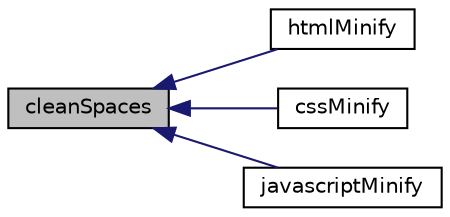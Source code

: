 digraph "cleanSpaces"
{
  edge [fontname="Helvetica",fontsize="10",labelfontname="Helvetica",labelfontsize="10"];
  node [fontname="Helvetica",fontsize="10",shape=record];
  rankdir="LR";
  Node1 [label="cleanSpaces",height=0.2,width=0.4,color="black", fillcolor="grey75", style="filled", fontcolor="black"];
  Node1 -> Node2 [dir="back",color="midnightblue",fontsize="10",style="solid",fontname="Helvetica"];
  Node2 [label="htmlMinify",height=0.2,width=0.4,color="black", fillcolor="white", style="filled",URL="$class_zest_1_1_common_1_1_minify.html#a3790247f749067336585a340fa8aba3a"];
  Node1 -> Node3 [dir="back",color="midnightblue",fontsize="10",style="solid",fontname="Helvetica"];
  Node3 [label="cssMinify",height=0.2,width=0.4,color="black", fillcolor="white", style="filled",URL="$class_zest_1_1_common_1_1_minify.html#a6be8a6de16be3723cd39f4b41807f1d5"];
  Node1 -> Node4 [dir="back",color="midnightblue",fontsize="10",style="solid",fontname="Helvetica"];
  Node4 [label="javascriptMinify",height=0.2,width=0.4,color="black", fillcolor="white", style="filled",URL="$class_zest_1_1_common_1_1_minify.html#a698373ad4b0e533c71c28fd61660f46c"];
}
